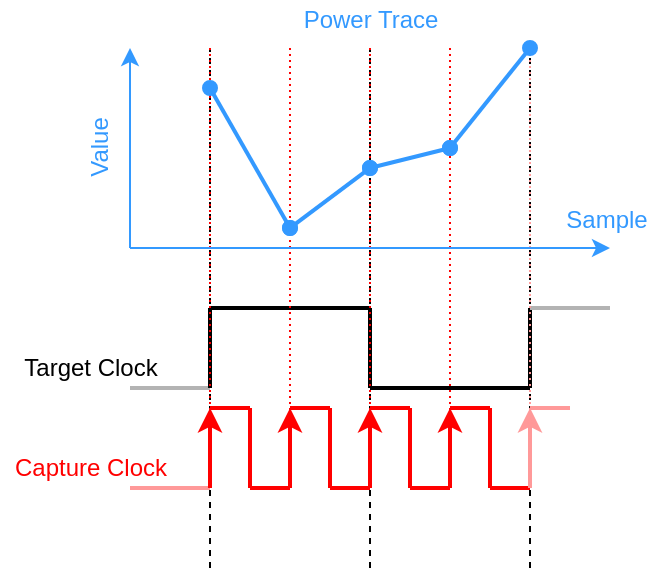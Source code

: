 <mxfile version="17.1.2" type="device"><diagram id="kYyW1MHuKQ9W7BPl2P2k" name="Page-1"><mxGraphModel dx="742" dy="404" grid="1" gridSize="10" guides="1" tooltips="1" connect="1" arrows="1" fold="1" page="1" pageScale="1" pageWidth="850" pageHeight="1100" math="0" shadow="0"><root><mxCell id="0"/><mxCell id="1" parent="0"/><mxCell id="dIZrYUOmgUKR9GOtoEs0-25" value="" style="endArrow=none;dashed=1;html=1;strokeWidth=1;rounded=0;" edge="1" parent="1"><mxGeometry width="50" height="50" relative="1" as="geometry"><mxPoint x="240" y="300" as="sourcePoint"/><mxPoint x="240" y="40" as="targetPoint"/></mxGeometry></mxCell><mxCell id="dIZrYUOmgUKR9GOtoEs0-26" value="" style="endArrow=none;dashed=1;html=1;strokeWidth=1;rounded=0;" edge="1" parent="1"><mxGeometry width="50" height="50" relative="1" as="geometry"><mxPoint x="320" y="300" as="sourcePoint"/><mxPoint x="320" y="40" as="targetPoint"/></mxGeometry></mxCell><mxCell id="dIZrYUOmgUKR9GOtoEs0-27" value="" style="endArrow=none;dashed=1;html=1;strokeWidth=1;rounded=0;" edge="1" parent="1"><mxGeometry width="50" height="50" relative="1" as="geometry"><mxPoint x="400" y="300" as="sourcePoint"/><mxPoint x="400" y="40" as="targetPoint"/></mxGeometry></mxCell><mxCell id="dIZrYUOmgUKR9GOtoEs0-141" value="" style="endArrow=none;html=1;rounded=0;strokeColor=#B3B3B3;strokeWidth=2;" edge="1" parent="1"><mxGeometry width="50" height="50" relative="1" as="geometry"><mxPoint x="200" y="210" as="sourcePoint"/><mxPoint x="240" y="210" as="targetPoint"/></mxGeometry></mxCell><mxCell id="dIZrYUOmgUKR9GOtoEs0-142" value="" style="endArrow=none;html=1;rounded=0;strokeColor=#000000;strokeWidth=2;" edge="1" parent="1"><mxGeometry width="50" height="50" relative="1" as="geometry"><mxPoint x="240" y="170" as="sourcePoint"/><mxPoint x="240" y="210" as="targetPoint"/></mxGeometry></mxCell><mxCell id="dIZrYUOmgUKR9GOtoEs0-143" value="" style="endArrow=none;html=1;rounded=0;strokeColor=#000000;strokeWidth=2;" edge="1" parent="1"><mxGeometry width="50" height="50" relative="1" as="geometry"><mxPoint x="240" y="170" as="sourcePoint"/><mxPoint x="280" y="170" as="targetPoint"/></mxGeometry></mxCell><mxCell id="dIZrYUOmgUKR9GOtoEs0-144" value="" style="endArrow=none;html=1;rounded=0;strokeColor=#000000;strokeWidth=2;" edge="1" parent="1"><mxGeometry width="50" height="50" relative="1" as="geometry"><mxPoint x="280" y="170.0" as="sourcePoint"/><mxPoint x="320" y="170.0" as="targetPoint"/></mxGeometry></mxCell><mxCell id="dIZrYUOmgUKR9GOtoEs0-145" value="" style="endArrow=none;html=1;rounded=0;strokeColor=#000000;strokeWidth=2;" edge="1" parent="1"><mxGeometry width="50" height="50" relative="1" as="geometry"><mxPoint x="320" y="170.0" as="sourcePoint"/><mxPoint x="320" y="210" as="targetPoint"/></mxGeometry></mxCell><mxCell id="dIZrYUOmgUKR9GOtoEs0-146" value="" style="endArrow=none;html=1;rounded=0;strokeColor=#000000;strokeWidth=2;" edge="1" parent="1"><mxGeometry width="50" height="50" relative="1" as="geometry"><mxPoint x="320" y="210.0" as="sourcePoint"/><mxPoint x="360" y="210.0" as="targetPoint"/></mxGeometry></mxCell><mxCell id="dIZrYUOmgUKR9GOtoEs0-147" value="" style="endArrow=none;html=1;rounded=0;strokeColor=#000000;strokeWidth=2;" edge="1" parent="1"><mxGeometry width="50" height="50" relative="1" as="geometry"><mxPoint x="360" y="210.0" as="sourcePoint"/><mxPoint x="400" y="210.0" as="targetPoint"/></mxGeometry></mxCell><mxCell id="dIZrYUOmgUKR9GOtoEs0-148" value="" style="endArrow=none;html=1;rounded=0;strokeColor=#000000;strokeWidth=2;" edge="1" parent="1"><mxGeometry width="50" height="50" relative="1" as="geometry"><mxPoint x="400" y="170.0" as="sourcePoint"/><mxPoint x="400" y="210" as="targetPoint"/></mxGeometry></mxCell><mxCell id="dIZrYUOmgUKR9GOtoEs0-149" value="" style="endArrow=none;html=1;rounded=0;strokeColor=#B3B3B3;strokeWidth=2;" edge="1" parent="1"><mxGeometry width="50" height="50" relative="1" as="geometry"><mxPoint x="400" y="170.0" as="sourcePoint"/><mxPoint x="440" y="170.0" as="targetPoint"/></mxGeometry></mxCell><mxCell id="dIZrYUOmgUKR9GOtoEs0-150" value="" style="endArrow=none;html=1;rounded=0;strokeColor=#FF9999;strokeWidth=2;" edge="1" parent="1"><mxGeometry width="50" height="50" relative="1" as="geometry"><mxPoint x="200" y="260" as="sourcePoint"/><mxPoint x="240" y="260" as="targetPoint"/></mxGeometry></mxCell><mxCell id="dIZrYUOmgUKR9GOtoEs0-152" value="" style="endArrow=none;html=1;rounded=0;strokeColor=#FF0000;strokeWidth=2;" edge="1" parent="1"><mxGeometry width="50" height="50" relative="1" as="geometry"><mxPoint x="240" y="220" as="sourcePoint"/><mxPoint x="260" y="220" as="targetPoint"/></mxGeometry></mxCell><mxCell id="dIZrYUOmgUKR9GOtoEs0-153" value="" style="endArrow=none;html=1;rounded=0;strokeColor=#FF0000;strokeWidth=2;" edge="1" parent="1"><mxGeometry width="50" height="50" relative="1" as="geometry"><mxPoint x="260" y="220" as="sourcePoint"/><mxPoint x="260" y="260" as="targetPoint"/></mxGeometry></mxCell><mxCell id="dIZrYUOmgUKR9GOtoEs0-155" value="" style="endArrow=none;html=1;rounded=0;strokeColor=#FF0000;strokeWidth=2;" edge="1" parent="1"><mxGeometry width="50" height="50" relative="1" as="geometry"><mxPoint x="300" y="220" as="sourcePoint"/><mxPoint x="300" y="260" as="targetPoint"/></mxGeometry></mxCell><mxCell id="dIZrYUOmgUKR9GOtoEs0-157" value="" style="endArrow=none;html=1;rounded=0;strokeColor=#FF0000;strokeWidth=2;" edge="1" parent="1"><mxGeometry width="50" height="50" relative="1" as="geometry"><mxPoint x="260" y="260" as="sourcePoint"/><mxPoint x="280" y="260" as="targetPoint"/></mxGeometry></mxCell><mxCell id="dIZrYUOmgUKR9GOtoEs0-158" value="" style="endArrow=none;html=1;rounded=0;strokeColor=#FF0000;strokeWidth=2;" edge="1" parent="1"><mxGeometry width="50" height="50" relative="1" as="geometry"><mxPoint x="280" y="220" as="sourcePoint"/><mxPoint x="300" y="220" as="targetPoint"/></mxGeometry></mxCell><mxCell id="dIZrYUOmgUKR9GOtoEs0-159" value="" style="endArrow=none;html=1;rounded=0;strokeColor=#FF0000;strokeWidth=2;" edge="1" parent="1"><mxGeometry width="50" height="50" relative="1" as="geometry"><mxPoint x="300" y="260" as="sourcePoint"/><mxPoint x="320" y="260" as="targetPoint"/></mxGeometry></mxCell><mxCell id="dIZrYUOmgUKR9GOtoEs0-160" value="" style="endArrow=none;html=1;rounded=0;strokeColor=#FF0000;strokeWidth=2;" edge="1" parent="1"><mxGeometry width="50" height="50" relative="1" as="geometry"><mxPoint x="320" y="220" as="sourcePoint"/><mxPoint x="340" y="220" as="targetPoint"/></mxGeometry></mxCell><mxCell id="dIZrYUOmgUKR9GOtoEs0-161" value="" style="endArrow=none;html=1;rounded=0;strokeColor=#FF0000;strokeWidth=2;" edge="1" parent="1"><mxGeometry width="50" height="50" relative="1" as="geometry"><mxPoint x="340" y="260" as="sourcePoint"/><mxPoint x="360" y="260" as="targetPoint"/></mxGeometry></mxCell><mxCell id="dIZrYUOmgUKR9GOtoEs0-162" value="" style="endArrow=none;html=1;rounded=0;strokeColor=#FF0000;strokeWidth=2;" edge="1" parent="1"><mxGeometry width="50" height="50" relative="1" as="geometry"><mxPoint x="360" y="220" as="sourcePoint"/><mxPoint x="380" y="220" as="targetPoint"/></mxGeometry></mxCell><mxCell id="dIZrYUOmgUKR9GOtoEs0-163" value="" style="endArrow=none;html=1;rounded=0;strokeColor=#FF0000;strokeWidth=2;" edge="1" parent="1"><mxGeometry width="50" height="50" relative="1" as="geometry"><mxPoint x="380" y="260" as="sourcePoint"/><mxPoint x="400" y="260" as="targetPoint"/></mxGeometry></mxCell><mxCell id="dIZrYUOmgUKR9GOtoEs0-164" value="" style="endArrow=none;html=1;rounded=0;strokeColor=#FF0000;strokeWidth=2;" edge="1" parent="1"><mxGeometry width="50" height="50" relative="1" as="geometry"><mxPoint x="340" y="220" as="sourcePoint"/><mxPoint x="340" y="260" as="targetPoint"/></mxGeometry></mxCell><mxCell id="dIZrYUOmgUKR9GOtoEs0-166" value="" style="endArrow=none;html=1;rounded=0;strokeColor=#FF0000;strokeWidth=2;" edge="1" parent="1"><mxGeometry width="50" height="50" relative="1" as="geometry"><mxPoint x="380" y="220" as="sourcePoint"/><mxPoint x="380" y="260" as="targetPoint"/></mxGeometry></mxCell><mxCell id="dIZrYUOmgUKR9GOtoEs0-168" value="" style="endArrow=none;html=1;rounded=0;strokeColor=#FF9999;strokeWidth=2;" edge="1" parent="1"><mxGeometry width="50" height="50" relative="1" as="geometry"><mxPoint x="400" y="220" as="sourcePoint"/><mxPoint x="420" y="220" as="targetPoint"/></mxGeometry></mxCell><mxCell id="dIZrYUOmgUKR9GOtoEs0-169" value="" style="endArrow=classic;html=1;rounded=0;strokeColor=#FF0000;strokeWidth=2;" edge="1" parent="1"><mxGeometry width="50" height="50" relative="1" as="geometry"><mxPoint x="240" y="260" as="sourcePoint"/><mxPoint x="240" y="220" as="targetPoint"/></mxGeometry></mxCell><mxCell id="dIZrYUOmgUKR9GOtoEs0-170" value="" style="endArrow=classic;html=1;rounded=0;strokeColor=#FF0000;strokeWidth=2;" edge="1" parent="1"><mxGeometry width="50" height="50" relative="1" as="geometry"><mxPoint x="280" y="260" as="sourcePoint"/><mxPoint x="280" y="220" as="targetPoint"/></mxGeometry></mxCell><mxCell id="dIZrYUOmgUKR9GOtoEs0-171" value="" style="endArrow=classic;html=1;rounded=0;strokeColor=#FF0000;strokeWidth=2;" edge="1" parent="1"><mxGeometry width="50" height="50" relative="1" as="geometry"><mxPoint x="320" y="260" as="sourcePoint"/><mxPoint x="320" y="220" as="targetPoint"/></mxGeometry></mxCell><mxCell id="dIZrYUOmgUKR9GOtoEs0-172" value="" style="endArrow=classic;html=1;rounded=0;strokeColor=#FF0000;strokeWidth=2;" edge="1" parent="1"><mxGeometry width="50" height="50" relative="1" as="geometry"><mxPoint x="360" y="260" as="sourcePoint"/><mxPoint x="360" y="220" as="targetPoint"/></mxGeometry></mxCell><mxCell id="dIZrYUOmgUKR9GOtoEs0-173" value="" style="endArrow=classic;html=1;rounded=0;strokeColor=#FF9999;strokeWidth=2;" edge="1" parent="1"><mxGeometry width="50" height="50" relative="1" as="geometry"><mxPoint x="400" y="260" as="sourcePoint"/><mxPoint x="400" y="220" as="targetPoint"/></mxGeometry></mxCell><mxCell id="dIZrYUOmgUKR9GOtoEs0-174" value="" style="endArrow=none;dashed=1;html=1;dashPattern=1 2;strokeWidth=1;rounded=0;strokeColor=#FF0000;" edge="1" parent="1"><mxGeometry width="50" height="50" relative="1" as="geometry"><mxPoint x="240" y="260" as="sourcePoint"/><mxPoint x="240" y="40" as="targetPoint"/></mxGeometry></mxCell><mxCell id="dIZrYUOmgUKR9GOtoEs0-175" value="" style="endArrow=none;dashed=1;html=1;dashPattern=1 2;strokeWidth=1;rounded=0;strokeColor=#FF0000;" edge="1" parent="1"><mxGeometry width="50" height="50" relative="1" as="geometry"><mxPoint x="320" y="260" as="sourcePoint"/><mxPoint x="320" y="40" as="targetPoint"/></mxGeometry></mxCell><mxCell id="dIZrYUOmgUKR9GOtoEs0-176" value="" style="endArrow=none;dashed=1;html=1;dashPattern=1 2;strokeWidth=1;rounded=0;strokeColor=#FF9999;" edge="1" parent="1"><mxGeometry width="50" height="50" relative="1" as="geometry"><mxPoint x="400" y="260" as="sourcePoint"/><mxPoint x="400" y="40" as="targetPoint"/></mxGeometry></mxCell><mxCell id="dIZrYUOmgUKR9GOtoEs0-179" value="" style="endArrow=none;dashed=1;html=1;dashPattern=1 2;strokeWidth=1;rounded=0;strokeColor=#FF0000;" edge="1" parent="1"><mxGeometry width="50" height="50" relative="1" as="geometry"><mxPoint x="280" y="260" as="sourcePoint"/><mxPoint x="280" y="40" as="targetPoint"/></mxGeometry></mxCell><mxCell id="dIZrYUOmgUKR9GOtoEs0-180" value="" style="endArrow=none;dashed=1;html=1;dashPattern=1 2;strokeWidth=1;rounded=0;strokeColor=#FF0000;" edge="1" parent="1"><mxGeometry width="50" height="50" relative="1" as="geometry"><mxPoint x="360" y="260" as="sourcePoint"/><mxPoint x="360" y="40" as="targetPoint"/></mxGeometry></mxCell><mxCell id="dIZrYUOmgUKR9GOtoEs0-190" value="" style="endArrow=oval;html=1;rounded=0;strokeColor=#3399FF;strokeWidth=2;startArrow=oval;startFill=1;endFill=1;" edge="1" parent="1"><mxGeometry width="50" height="50" relative="1" as="geometry"><mxPoint x="240" y="60" as="sourcePoint"/><mxPoint x="280" y="130" as="targetPoint"/></mxGeometry></mxCell><mxCell id="dIZrYUOmgUKR9GOtoEs0-192" value="" style="endArrow=oval;html=1;rounded=0;strokeColor=#3399FF;strokeWidth=2;startArrow=oval;startFill=1;endFill=1;" edge="1" parent="1"><mxGeometry width="50" height="50" relative="1" as="geometry"><mxPoint x="320" y="100" as="sourcePoint"/><mxPoint x="280" y="130" as="targetPoint"/></mxGeometry></mxCell><mxCell id="dIZrYUOmgUKR9GOtoEs0-193" value="" style="endArrow=oval;html=1;rounded=0;strokeColor=#3399FF;strokeWidth=2;startArrow=oval;startFill=1;endFill=1;" edge="1" parent="1"><mxGeometry width="50" height="50" relative="1" as="geometry"><mxPoint x="360" y="90" as="sourcePoint"/><mxPoint x="320" y="100" as="targetPoint"/></mxGeometry></mxCell><mxCell id="dIZrYUOmgUKR9GOtoEs0-194" value="" style="endArrow=oval;html=1;rounded=0;strokeColor=#3399FF;strokeWidth=2;startArrow=oval;startFill=1;endFill=1;" edge="1" parent="1"><mxGeometry width="50" height="50" relative="1" as="geometry"><mxPoint x="400" y="40" as="sourcePoint"/><mxPoint x="360" y="90" as="targetPoint"/></mxGeometry></mxCell><mxCell id="dIZrYUOmgUKR9GOtoEs0-196" value="" style="endArrow=classic;html=1;rounded=0;strokeColor=#3399FF;strokeWidth=1;startArrow=none;startFill=0;endFill=1;fontColor=#3399FF;" edge="1" parent="1"><mxGeometry width="50" height="50" relative="1" as="geometry"><mxPoint x="200" y="140" as="sourcePoint"/><mxPoint x="200" y="40" as="targetPoint"/></mxGeometry></mxCell><mxCell id="dIZrYUOmgUKR9GOtoEs0-197" value="" style="endArrow=classic;html=1;rounded=0;strokeColor=#3399FF;strokeWidth=1;startArrow=none;startFill=0;endFill=1;fontColor=#3399FF;" edge="1" parent="1"><mxGeometry width="50" height="50" relative="1" as="geometry"><mxPoint x="200" y="140" as="sourcePoint"/><mxPoint x="440" y="140" as="targetPoint"/></mxGeometry></mxCell><mxCell id="dIZrYUOmgUKR9GOtoEs0-198" value="&lt;div&gt;Sample&lt;/div&gt;" style="text;html=1;align=center;verticalAlign=middle;resizable=0;points=[];autosize=1;strokeColor=none;fillColor=none;fontColor=#3399FF;" vertex="1" parent="1"><mxGeometry x="408" y="116" width="60" height="20" as="geometry"/></mxCell><mxCell id="dIZrYUOmgUKR9GOtoEs0-199" value="Value" style="text;html=1;align=center;verticalAlign=middle;resizable=0;points=[];autosize=1;strokeColor=none;fillColor=none;rotation=-90;fontColor=#3399FF;" vertex="1" parent="1"><mxGeometry x="160" y="80" width="50" height="20" as="geometry"/></mxCell><mxCell id="dIZrYUOmgUKR9GOtoEs0-202" value="Target Clock" style="text;html=1;align=center;verticalAlign=middle;resizable=0;points=[];autosize=1;strokeColor=none;fillColor=none;" vertex="1" parent="1"><mxGeometry x="140" y="190" width="80" height="20" as="geometry"/></mxCell><mxCell id="dIZrYUOmgUKR9GOtoEs0-203" value="&lt;font color=&quot;#FF0000&quot;&gt;Capture Clock&lt;/font&gt;" style="text;html=1;align=center;verticalAlign=middle;resizable=0;points=[];autosize=1;strokeColor=none;fillColor=none;" vertex="1" parent="1"><mxGeometry x="135" y="240" width="90" height="20" as="geometry"/></mxCell><mxCell id="dIZrYUOmgUKR9GOtoEs0-204" value="Power Trace" style="text;html=1;align=center;verticalAlign=middle;resizable=0;points=[];autosize=1;strokeColor=none;fillColor=none;fontColor=#3399FF;" vertex="1" parent="1"><mxGeometry x="280" y="16" width="80" height="20" as="geometry"/></mxCell></root></mxGraphModel></diagram></mxfile>